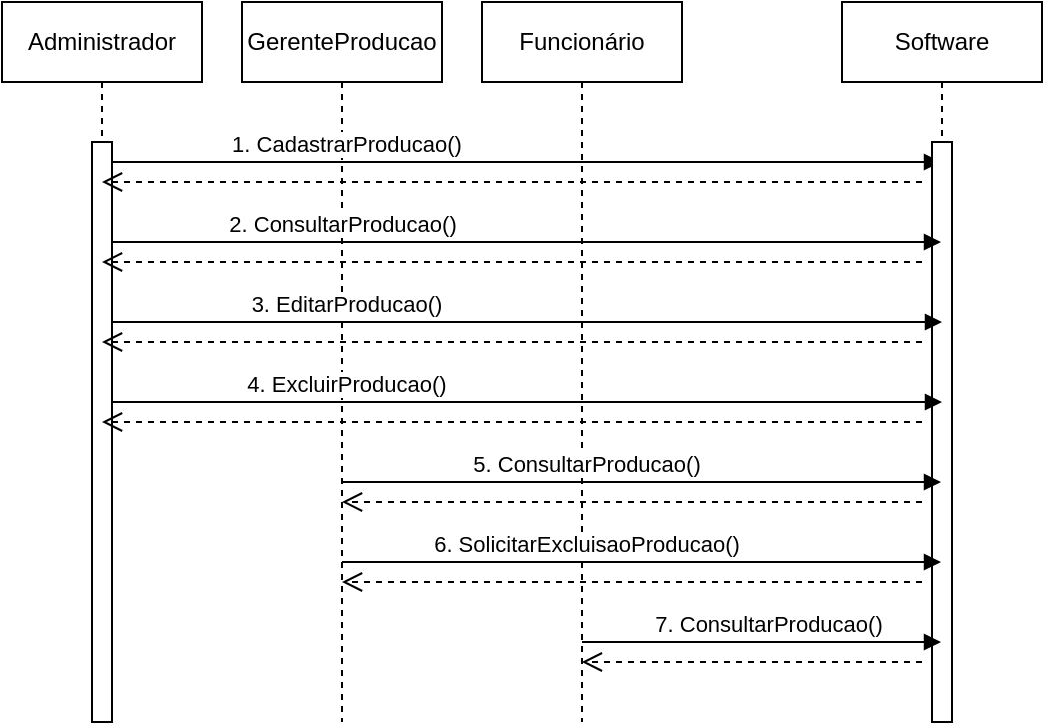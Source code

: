 <mxfile version="24.4.4" type="google">
  <diagram name="Page-1" id="2YBvvXClWsGukQMizWep">
    <mxGraphModel grid="1" page="1" gridSize="10" guides="1" tooltips="1" connect="1" arrows="1" fold="1" pageScale="1" pageWidth="850" pageHeight="1100" math="0" shadow="0">
      <root>
        <mxCell id="0" />
        <mxCell id="1" parent="0" />
        <mxCell id="aM9ryv3xv72pqoxQDRHE-1" value="Administrador" style="shape=umlLifeline;perimeter=lifelinePerimeter;whiteSpace=wrap;html=1;container=0;dropTarget=0;collapsible=0;recursiveResize=0;outlineConnect=0;portConstraint=eastwest;newEdgeStyle={&quot;edgeStyle&quot;:&quot;elbowEdgeStyle&quot;,&quot;elbow&quot;:&quot;vertical&quot;,&quot;curved&quot;:0,&quot;rounded&quot;:0};" vertex="1" parent="1">
          <mxGeometry x="40" y="40" width="100" height="360" as="geometry" />
        </mxCell>
        <mxCell id="aM9ryv3xv72pqoxQDRHE-2" value="" style="html=1;points=[];perimeter=orthogonalPerimeter;outlineConnect=0;targetShapes=umlLifeline;portConstraint=eastwest;newEdgeStyle={&quot;edgeStyle&quot;:&quot;elbowEdgeStyle&quot;,&quot;elbow&quot;:&quot;vertical&quot;,&quot;curved&quot;:0,&quot;rounded&quot;:0};" vertex="1" parent="aM9ryv3xv72pqoxQDRHE-1">
          <mxGeometry x="45" y="70" width="10" height="290" as="geometry" />
        </mxCell>
        <mxCell id="aM9ryv3xv72pqoxQDRHE-4" value="" style="html=1;points=[];perimeter=orthogonalPerimeter;outlineConnect=0;targetShapes=umlLifeline;portConstraint=eastwest;newEdgeStyle={&quot;edgeStyle&quot;:&quot;elbowEdgeStyle&quot;,&quot;elbow&quot;:&quot;vertical&quot;,&quot;curved&quot;:0,&quot;rounded&quot;:0};" vertex="1" parent="aM9ryv3xv72pqoxQDRHE-1">
          <mxGeometry x="50" y="120" height="80" as="geometry" />
        </mxCell>
        <mxCell id="aM9ryv3xv72pqoxQDRHE-5" value="GerenteProducao" style="shape=umlLifeline;perimeter=lifelinePerimeter;whiteSpace=wrap;html=1;container=0;dropTarget=0;collapsible=0;recursiveResize=0;outlineConnect=0;portConstraint=eastwest;newEdgeStyle={&quot;edgeStyle&quot;:&quot;elbowEdgeStyle&quot;,&quot;elbow&quot;:&quot;vertical&quot;,&quot;curved&quot;:0,&quot;rounded&quot;:0};size=40;" vertex="1" parent="1">
          <mxGeometry x="160" y="40" width="100" height="360" as="geometry" />
        </mxCell>
        <mxCell id="aM9ryv3xv72pqoxQDRHE-7" value="1. CadastrarProducao()" style="html=1;verticalAlign=bottom;endArrow=block;edgeStyle=elbowEdgeStyle;elbow=vertical;curved=0;rounded=0;" edge="1" parent="1" source="aM9ryv3xv72pqoxQDRHE-2" target="N8mo-txCpx4olIX8RqTg-14">
          <mxGeometry x="-0.439" relative="1" as="geometry">
            <mxPoint x="195" y="130" as="sourcePoint" />
            <Array as="points">
              <mxPoint x="180" y="120" />
            </Array>
            <mxPoint x="490" y="120" as="targetPoint" />
            <mxPoint as="offset" />
          </mxGeometry>
        </mxCell>
        <mxCell id="aM9ryv3xv72pqoxQDRHE-8" value="" style="html=1;verticalAlign=bottom;endArrow=open;dashed=1;endSize=8;edgeStyle=elbowEdgeStyle;elbow=vertical;curved=0;rounded=0;" edge="1" parent="1" target="aM9ryv3xv72pqoxQDRHE-1">
          <mxGeometry x="0.107" relative="1" as="geometry">
            <mxPoint x="195" y="205" as="targetPoint" />
            <Array as="points">
              <mxPoint x="300" y="130" />
              <mxPoint x="190" y="140" />
            </Array>
            <mxPoint x="500" y="130" as="sourcePoint" />
            <mxPoint as="offset" />
          </mxGeometry>
        </mxCell>
        <mxCell id="N8mo-txCpx4olIX8RqTg-3" value="Funcionário" style="shape=umlLifeline;perimeter=lifelinePerimeter;whiteSpace=wrap;html=1;container=0;dropTarget=0;collapsible=0;recursiveResize=0;outlineConnect=0;portConstraint=eastwest;newEdgeStyle={&quot;edgeStyle&quot;:&quot;elbowEdgeStyle&quot;,&quot;elbow&quot;:&quot;vertical&quot;,&quot;curved&quot;:0,&quot;rounded&quot;:0};" vertex="1" parent="1">
          <mxGeometry x="280" y="40" width="100" height="360" as="geometry" />
        </mxCell>
        <mxCell id="N8mo-txCpx4olIX8RqTg-4" value="" style="html=1;points=[];perimeter=orthogonalPerimeter;outlineConnect=0;targetShapes=umlLifeline;portConstraint=eastwest;newEdgeStyle={&quot;edgeStyle&quot;:&quot;elbowEdgeStyle&quot;,&quot;elbow&quot;:&quot;vertical&quot;,&quot;curved&quot;:0,&quot;rounded&quot;:0};" vertex="1" parent="N8mo-txCpx4olIX8RqTg-3">
          <mxGeometry x="40" y="80" height="170" as="geometry" />
        </mxCell>
        <mxCell id="aM9ryv3xv72pqoxQDRHE-6" value="" style="html=1;points=[];perimeter=orthogonalPerimeter;outlineConnect=0;targetShapes=umlLifeline;portConstraint=eastwest;newEdgeStyle={&quot;edgeStyle&quot;:&quot;elbowEdgeStyle&quot;,&quot;elbow&quot;:&quot;vertical&quot;,&quot;curved&quot;:0,&quot;rounded&quot;:0};" vertex="1" parent="1">
          <mxGeometry x="290" y="120" height="170" as="geometry" />
        </mxCell>
        <mxCell id="N8mo-txCpx4olIX8RqTg-14" value="Software" style="shape=umlLifeline;perimeter=lifelinePerimeter;whiteSpace=wrap;html=1;container=0;dropTarget=0;collapsible=0;recursiveResize=0;outlineConnect=0;portConstraint=eastwest;newEdgeStyle={&quot;edgeStyle&quot;:&quot;elbowEdgeStyle&quot;,&quot;elbow&quot;:&quot;vertical&quot;,&quot;curved&quot;:0,&quot;rounded&quot;:0};" vertex="1" parent="1">
          <mxGeometry x="460" y="40" width="100" height="360" as="geometry" />
        </mxCell>
        <mxCell id="N8mo-txCpx4olIX8RqTg-15" value="" style="html=1;points=[];perimeter=orthogonalPerimeter;outlineConnect=0;targetShapes=umlLifeline;portConstraint=eastwest;newEdgeStyle={&quot;edgeStyle&quot;:&quot;elbowEdgeStyle&quot;,&quot;elbow&quot;:&quot;vertical&quot;,&quot;curved&quot;:0,&quot;rounded&quot;:0};" vertex="1" parent="N8mo-txCpx4olIX8RqTg-14">
          <mxGeometry x="45" y="70" width="10" height="290" as="geometry" />
        </mxCell>
        <mxCell id="N8mo-txCpx4olIX8RqTg-17" value="" style="html=1;points=[];perimeter=orthogonalPerimeter;outlineConnect=0;targetShapes=umlLifeline;portConstraint=eastwest;newEdgeStyle={&quot;edgeStyle&quot;:&quot;elbowEdgeStyle&quot;,&quot;elbow&quot;:&quot;vertical&quot;,&quot;curved&quot;:0,&quot;rounded&quot;:0};" vertex="1" parent="N8mo-txCpx4olIX8RqTg-14">
          <mxGeometry x="50" y="120" height="80" as="geometry" />
        </mxCell>
        <mxCell id="N8mo-txCpx4olIX8RqTg-24" value="2. ConsultarProducao()" style="html=1;verticalAlign=bottom;endArrow=block;edgeStyle=elbowEdgeStyle;elbow=vertical;curved=0;rounded=0;" edge="1" parent="1" source="aM9ryv3xv72pqoxQDRHE-2" target="N8mo-txCpx4olIX8RqTg-14">
          <mxGeometry x="-0.446" relative="1" as="geometry">
            <mxPoint x="120" y="160" as="sourcePoint" />
            <Array as="points">
              <mxPoint x="300" y="160" />
            </Array>
            <mxPoint x="490" y="160" as="targetPoint" />
            <mxPoint as="offset" />
          </mxGeometry>
        </mxCell>
        <mxCell id="N8mo-txCpx4olIX8RqTg-25" value="" style="html=1;verticalAlign=bottom;endArrow=open;dashed=1;endSize=8;edgeStyle=elbowEdgeStyle;elbow=vertical;curved=0;rounded=0;" edge="1" parent="1" target="aM9ryv3xv72pqoxQDRHE-1">
          <mxGeometry x="0.107" relative="1" as="geometry">
            <mxPoint x="100" y="170" as="targetPoint" />
            <Array as="points">
              <mxPoint x="290" y="170" />
              <mxPoint x="200" y="180" />
            </Array>
            <mxPoint x="500" y="170" as="sourcePoint" />
            <mxPoint as="offset" />
          </mxGeometry>
        </mxCell>
        <mxCell id="N8mo-txCpx4olIX8RqTg-26" value="3. EditarProducao()" style="html=1;verticalAlign=bottom;endArrow=block;edgeStyle=elbowEdgeStyle;elbow=vertical;curved=0;rounded=0;" edge="1" parent="1" source="aM9ryv3xv72pqoxQDRHE-2" target="N8mo-txCpx4olIX8RqTg-17">
          <mxGeometry x="-0.439" relative="1" as="geometry">
            <mxPoint x="110" y="200" as="sourcePoint" />
            <Array as="points">
              <mxPoint x="180" y="200" />
            </Array>
            <mxPoint x="500" y="200" as="targetPoint" />
            <mxPoint as="offset" />
          </mxGeometry>
        </mxCell>
        <mxCell id="N8mo-txCpx4olIX8RqTg-27" value="" style="html=1;verticalAlign=bottom;endArrow=open;dashed=1;endSize=8;edgeStyle=elbowEdgeStyle;elbow=vertical;curved=0;rounded=0;" edge="1" parent="1" target="aM9ryv3xv72pqoxQDRHE-4">
          <mxGeometry x="0.107" relative="1" as="geometry">
            <mxPoint x="100" y="200" as="targetPoint" />
            <Array as="points">
              <mxPoint x="300" y="210" />
              <mxPoint x="205" y="150" />
            </Array>
            <mxPoint x="500" y="210" as="sourcePoint" />
            <mxPoint as="offset" />
          </mxGeometry>
        </mxCell>
        <mxCell id="N8mo-txCpx4olIX8RqTg-28" value="4. ExcluirProducao()" style="html=1;verticalAlign=bottom;endArrow=block;edgeStyle=elbowEdgeStyle;elbow=vertical;curved=0;rounded=0;" edge="1" parent="1" source="aM9ryv3xv72pqoxQDRHE-2" target="N8mo-txCpx4olIX8RqTg-17">
          <mxGeometry x="-0.439" relative="1" as="geometry">
            <mxPoint x="100" y="240" as="sourcePoint" />
            <Array as="points">
              <mxPoint x="180" y="240" />
            </Array>
            <mxPoint x="515" y="180" as="targetPoint" />
            <mxPoint as="offset" />
          </mxGeometry>
        </mxCell>
        <mxCell id="N8mo-txCpx4olIX8RqTg-29" value="" style="html=1;verticalAlign=bottom;endArrow=open;dashed=1;endSize=8;edgeStyle=elbowEdgeStyle;elbow=vertical;curved=0;rounded=0;" edge="1" parent="1" target="aM9ryv3xv72pqoxQDRHE-1">
          <mxGeometry x="0.107" relative="1" as="geometry">
            <mxPoint x="110" y="250" as="targetPoint" />
            <Array as="points">
              <mxPoint x="300" y="250" />
              <mxPoint x="200" y="190" />
            </Array>
            <mxPoint x="500" y="250" as="sourcePoint" />
            <mxPoint as="offset" />
          </mxGeometry>
        </mxCell>
        <mxCell id="N8mo-txCpx4olIX8RqTg-31" value="5. ConsultarProducao()" style="html=1;verticalAlign=bottom;endArrow=block;edgeStyle=elbowEdgeStyle;elbow=vertical;curved=0;rounded=0;" edge="1" parent="1" source="aM9ryv3xv72pqoxQDRHE-5" target="N8mo-txCpx4olIX8RqTg-14">
          <mxGeometry x="-0.186" relative="1" as="geometry">
            <mxPoint x="110" y="170" as="sourcePoint" />
            <Array as="points">
              <mxPoint x="280" y="280" />
            </Array>
            <mxPoint x="490" y="280" as="targetPoint" />
            <mxPoint as="offset" />
          </mxGeometry>
        </mxCell>
        <mxCell id="N8mo-txCpx4olIX8RqTg-32" value="" style="html=1;verticalAlign=bottom;endArrow=open;dashed=1;endSize=8;edgeStyle=elbowEdgeStyle;elbow=vertical;curved=0;rounded=0;" edge="1" parent="1" target="aM9ryv3xv72pqoxQDRHE-5">
          <mxGeometry x="0.107" relative="1" as="geometry">
            <mxPoint x="105" y="140" as="targetPoint" />
            <Array as="points">
              <mxPoint x="500" y="290" />
              <mxPoint x="200" y="150" />
            </Array>
            <mxPoint x="500" y="290" as="sourcePoint" />
            <mxPoint as="offset" />
          </mxGeometry>
        </mxCell>
        <mxCell id="N8mo-txCpx4olIX8RqTg-33" value="6. SolicitarExcluisaoProducao()" style="html=1;verticalAlign=bottom;endArrow=block;edgeStyle=elbowEdgeStyle;elbow=vertical;curved=0;rounded=0;" edge="1" parent="1" source="aM9ryv3xv72pqoxQDRHE-5" target="N8mo-txCpx4olIX8RqTg-14">
          <mxGeometry x="-0.186" relative="1" as="geometry">
            <mxPoint x="90" y="310" as="sourcePoint" />
            <Array as="points">
              <mxPoint x="340" y="320" />
              <mxPoint x="350" y="310" />
            </Array>
            <mxPoint x="490" y="310" as="targetPoint" />
            <mxPoint as="offset" />
          </mxGeometry>
        </mxCell>
        <mxCell id="N8mo-txCpx4olIX8RqTg-34" value="7. ConsultarProducao()" style="html=1;verticalAlign=bottom;endArrow=block;edgeStyle=elbowEdgeStyle;elbow=vertical;curved=0;rounded=0;" edge="1" parent="1" source="N8mo-txCpx4olIX8RqTg-3" target="N8mo-txCpx4olIX8RqTg-14">
          <mxGeometry x="0.029" relative="1" as="geometry">
            <mxPoint x="410" y="330" as="sourcePoint" />
            <Array as="points">
              <mxPoint x="450" y="360" />
              <mxPoint x="430" y="350" />
              <mxPoint x="420" y="360" />
            </Array>
            <mxPoint x="480" y="350" as="targetPoint" />
            <mxPoint as="offset" />
          </mxGeometry>
        </mxCell>
        <mxCell id="N8mo-txCpx4olIX8RqTg-35" value="" style="html=1;verticalAlign=bottom;endArrow=open;dashed=1;endSize=8;edgeStyle=elbowEdgeStyle;elbow=vertical;curved=0;rounded=0;" edge="1" parent="1">
          <mxGeometry x="0.107" relative="1" as="geometry">
            <mxPoint x="210" y="330" as="targetPoint" />
            <Array as="points">
              <mxPoint x="500" y="330" />
              <mxPoint x="200" y="190" />
            </Array>
            <mxPoint x="500" y="330" as="sourcePoint" />
            <mxPoint as="offset" />
          </mxGeometry>
        </mxCell>
        <mxCell id="N8mo-txCpx4olIX8RqTg-36" value="" style="html=1;verticalAlign=bottom;endArrow=open;dashed=1;endSize=8;edgeStyle=elbowEdgeStyle;elbow=horizontal;curved=0;rounded=0;" edge="1" parent="1">
          <mxGeometry x="0.107" relative="1" as="geometry">
            <mxPoint x="329.929" y="370" as="targetPoint" />
            <Array as="points">
              <mxPoint x="420" y="370" />
              <mxPoint x="213" y="230" />
            </Array>
            <mxPoint x="500" y="370" as="sourcePoint" />
            <mxPoint as="offset" />
          </mxGeometry>
        </mxCell>
      </root>
    </mxGraphModel>
  </diagram>
</mxfile>
